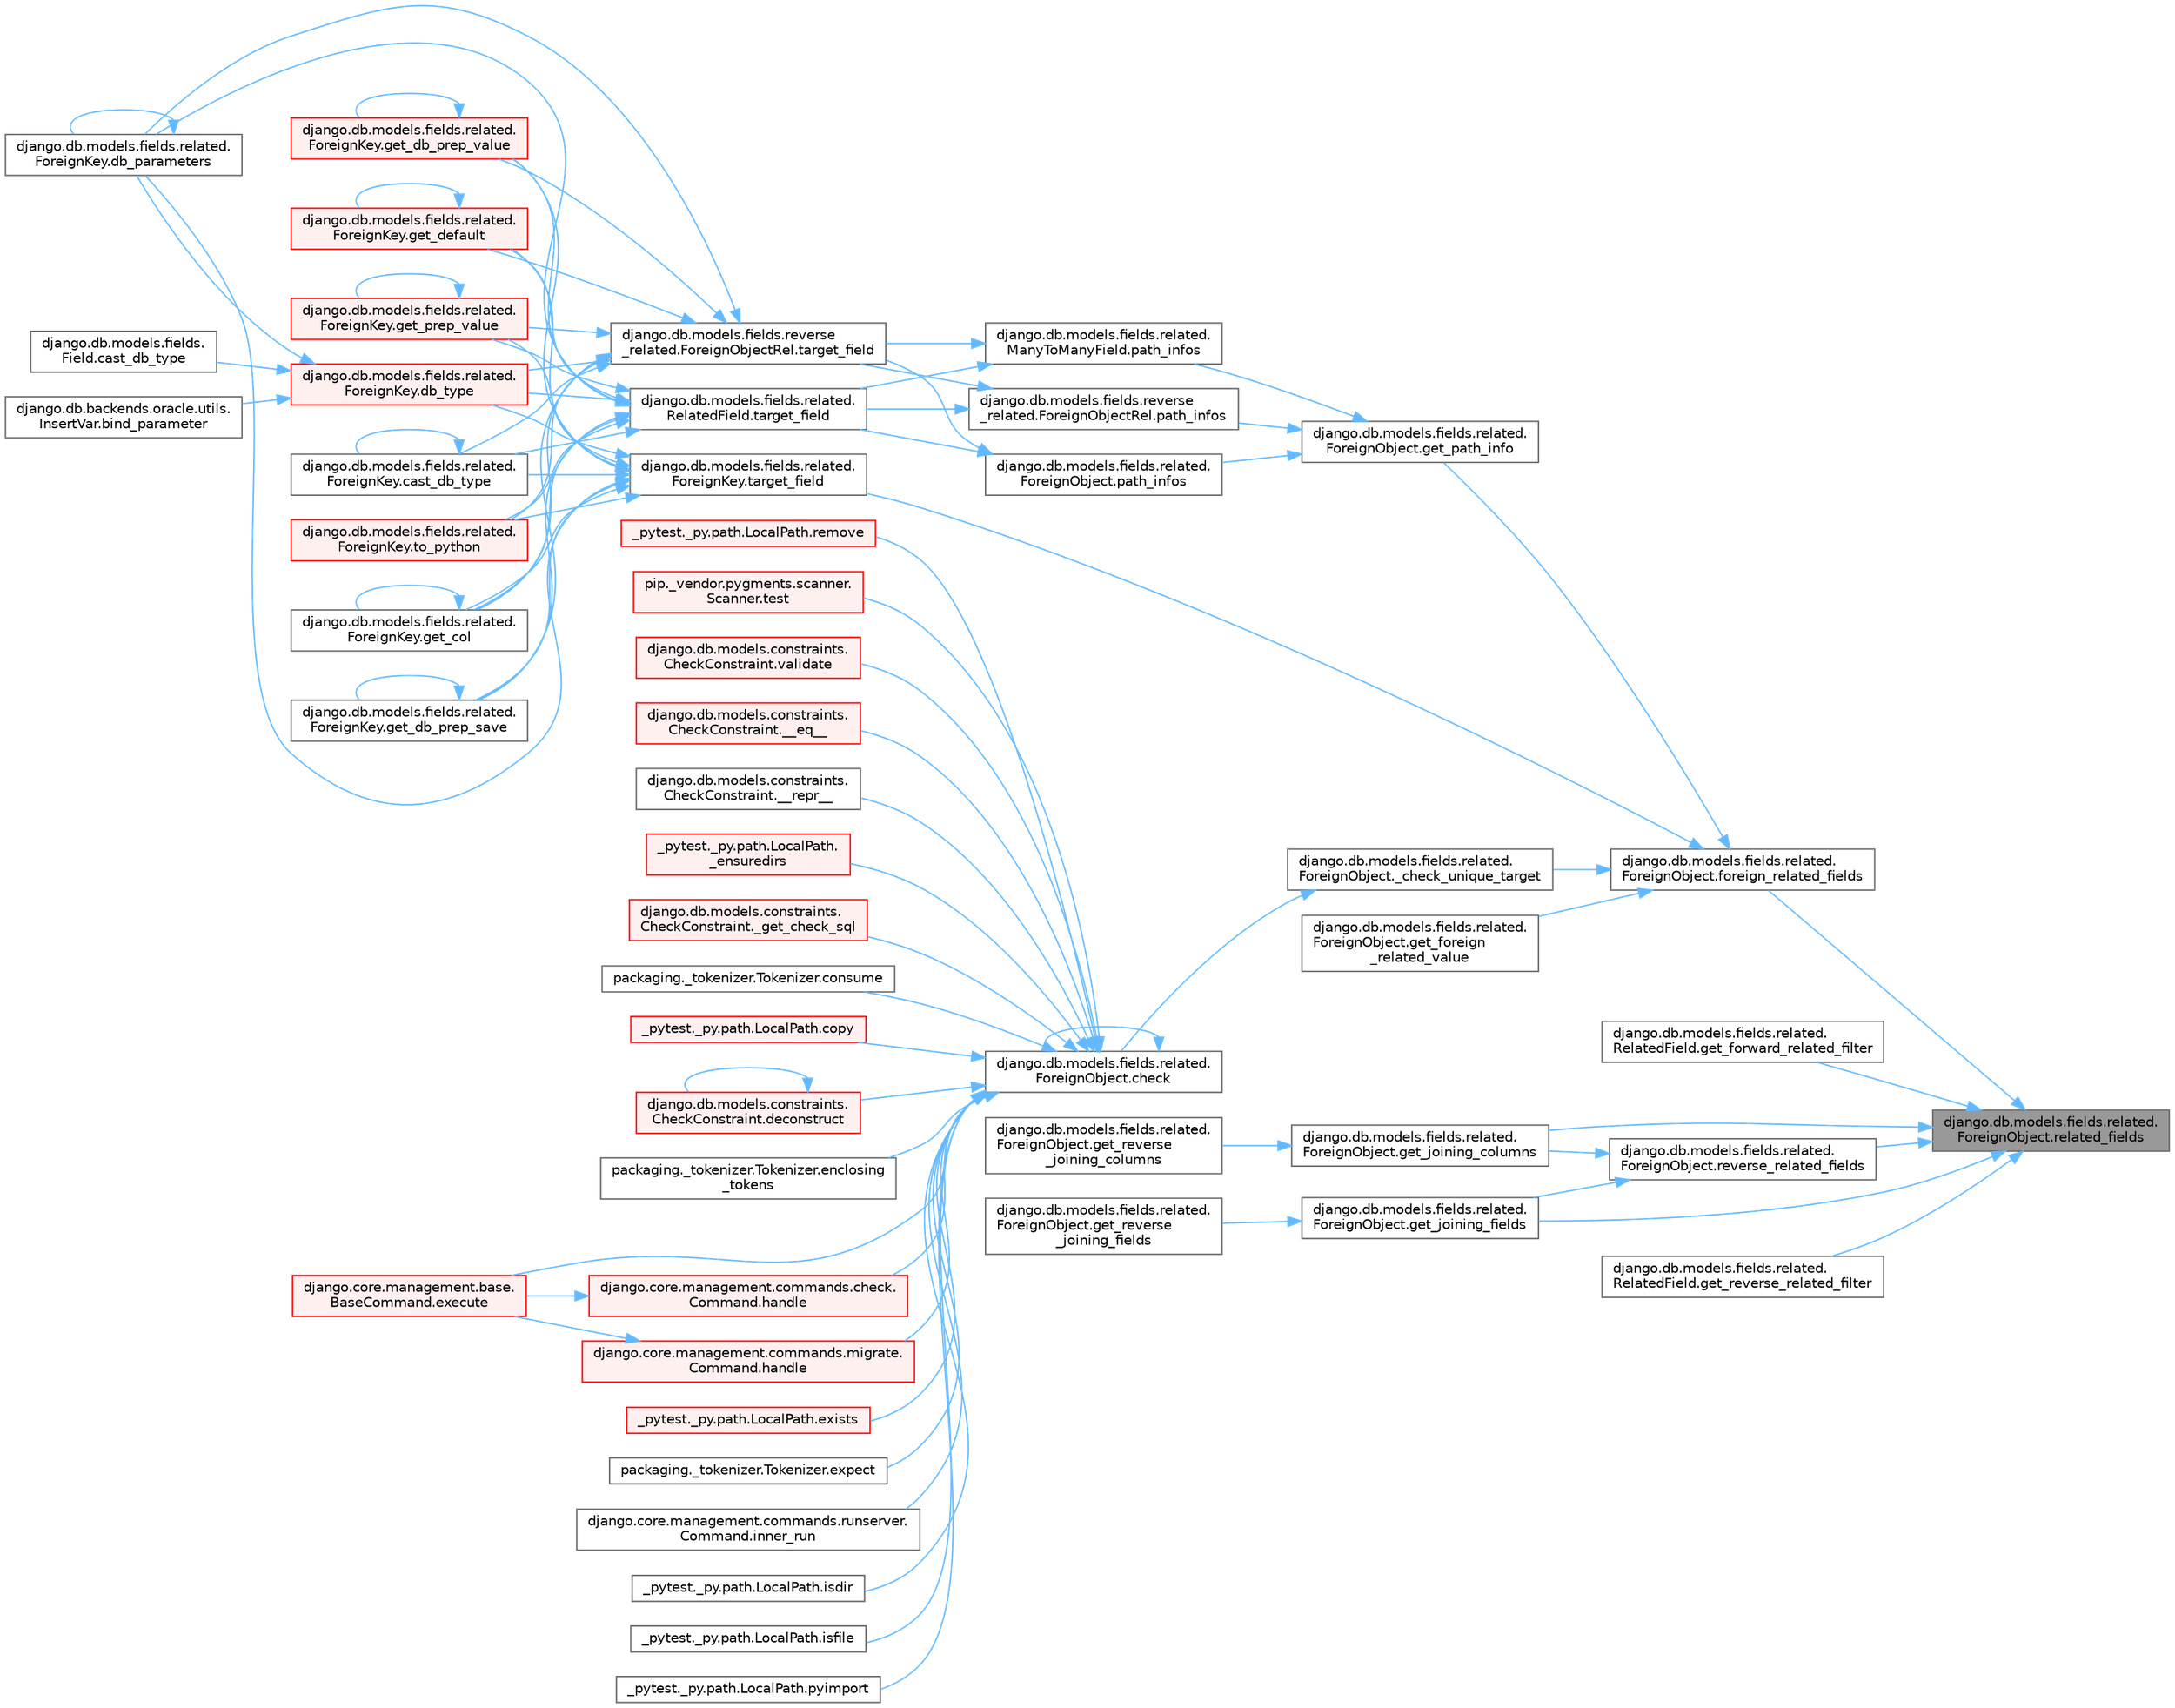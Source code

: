 digraph "django.db.models.fields.related.ForeignObject.related_fields"
{
 // LATEX_PDF_SIZE
  bgcolor="transparent";
  edge [fontname=Helvetica,fontsize=10,labelfontname=Helvetica,labelfontsize=10];
  node [fontname=Helvetica,fontsize=10,shape=box,height=0.2,width=0.4];
  rankdir="RL";
  Node1 [id="Node000001",label="django.db.models.fields.related.\lForeignObject.related_fields",height=0.2,width=0.4,color="gray40", fillcolor="grey60", style="filled", fontcolor="black",tooltip=" "];
  Node1 -> Node2 [id="edge1_Node000001_Node000002",dir="back",color="steelblue1",style="solid",tooltip=" "];
  Node2 [id="Node000002",label="django.db.models.fields.related.\lForeignObject.foreign_related_fields",height=0.2,width=0.4,color="grey40", fillcolor="white", style="filled",URL="$classdjango_1_1db_1_1models_1_1fields_1_1related_1_1_foreign_object.html#a28345034b37f1edef0755f1082ddc871",tooltip=" "];
  Node2 -> Node3 [id="edge2_Node000002_Node000003",dir="back",color="steelblue1",style="solid",tooltip=" "];
  Node3 [id="Node000003",label="django.db.models.fields.related.\lForeignObject._check_unique_target",height=0.2,width=0.4,color="grey40", fillcolor="white", style="filled",URL="$classdjango_1_1db_1_1models_1_1fields_1_1related_1_1_foreign_object.html#a4ed492942d8b8e2da8d7e9e49f7726e2",tooltip=" "];
  Node3 -> Node4 [id="edge3_Node000003_Node000004",dir="back",color="steelblue1",style="solid",tooltip=" "];
  Node4 [id="Node000004",label="django.db.models.fields.related.\lForeignObject.check",height=0.2,width=0.4,color="grey40", fillcolor="white", style="filled",URL="$classdjango_1_1db_1_1models_1_1fields_1_1related_1_1_foreign_object.html#a3f86b34db6a0c837940fd06a738f8874",tooltip=" "];
  Node4 -> Node5 [id="edge4_Node000004_Node000005",dir="back",color="steelblue1",style="solid",tooltip=" "];
  Node5 [id="Node000005",label="django.db.models.constraints.\lCheckConstraint.__eq__",height=0.2,width=0.4,color="red", fillcolor="#FFF0F0", style="filled",URL="$classdjango_1_1db_1_1models_1_1constraints_1_1_check_constraint.html#a55875a553e53009967129f8b8a269475",tooltip=" "];
  Node4 -> Node14 [id="edge5_Node000004_Node000014",dir="back",color="steelblue1",style="solid",tooltip=" "];
  Node14 [id="Node000014",label="django.db.models.constraints.\lCheckConstraint.__repr__",height=0.2,width=0.4,color="grey40", fillcolor="white", style="filled",URL="$classdjango_1_1db_1_1models_1_1constraints_1_1_check_constraint.html#a5ee1e990e7235f77706fa7da45651b5f",tooltip=" "];
  Node4 -> Node15 [id="edge6_Node000004_Node000015",dir="back",color="steelblue1",style="solid",tooltip=" "];
  Node15 [id="Node000015",label="_pytest._py.path.LocalPath.\l_ensuredirs",height=0.2,width=0.4,color="red", fillcolor="#FFF0F0", style="filled",URL="$class__pytest_1_1__py_1_1path_1_1_local_path.html#a0fa56f7616aa9008fbda709b5bd46302",tooltip=" "];
  Node4 -> Node742 [id="edge7_Node000004_Node000742",dir="back",color="steelblue1",style="solid",tooltip=" "];
  Node742 [id="Node000742",label="django.db.models.constraints.\lCheckConstraint._get_check_sql",height=0.2,width=0.4,color="red", fillcolor="#FFF0F0", style="filled",URL="$classdjango_1_1db_1_1models_1_1constraints_1_1_check_constraint.html#ab552e7a1f32342445fc3de884f6602fa",tooltip=" "];
  Node4 -> Node4 [id="edge8_Node000004_Node000004",dir="back",color="steelblue1",style="solid",tooltip=" "];
  Node4 -> Node730 [id="edge9_Node000004_Node000730",dir="back",color="steelblue1",style="solid",tooltip=" "];
  Node730 [id="Node000730",label="packaging._tokenizer.Tokenizer.consume",height=0.2,width=0.4,color="grey40", fillcolor="white", style="filled",URL="$classpackaging_1_1__tokenizer_1_1_tokenizer.html#aff74eaccaae690982aaaba5cb9a4d051",tooltip=" "];
  Node4 -> Node17 [id="edge10_Node000004_Node000017",dir="back",color="steelblue1",style="solid",tooltip=" "];
  Node17 [id="Node000017",label="_pytest._py.path.LocalPath.copy",height=0.2,width=0.4,color="red", fillcolor="#FFF0F0", style="filled",URL="$class__pytest_1_1__py_1_1path_1_1_local_path.html#a9eeecae0b90a7147e6bf23d6ea8fc6c0",tooltip=" "];
  Node4 -> Node745 [id="edge11_Node000004_Node000745",dir="back",color="steelblue1",style="solid",tooltip=" "];
  Node745 [id="Node000745",label="django.db.models.constraints.\lCheckConstraint.deconstruct",height=0.2,width=0.4,color="red", fillcolor="#FFF0F0", style="filled",URL="$classdjango_1_1db_1_1models_1_1constraints_1_1_check_constraint.html#ac92574d84d50d54d9cffa5abb756b970",tooltip=" "];
  Node745 -> Node745 [id="edge12_Node000745_Node000745",dir="back",color="steelblue1",style="solid",tooltip=" "];
  Node4 -> Node746 [id="edge13_Node000004_Node000746",dir="back",color="steelblue1",style="solid",tooltip=" "];
  Node746 [id="Node000746",label="packaging._tokenizer.Tokenizer.enclosing\l_tokens",height=0.2,width=0.4,color="grey40", fillcolor="white", style="filled",URL="$classpackaging_1_1__tokenizer_1_1_tokenizer.html#a27f8cfa7a5ed91e0cba1923b9b18da3d",tooltip=" "];
  Node4 -> Node747 [id="edge14_Node000004_Node000747",dir="back",color="steelblue1",style="solid",tooltip=" "];
  Node747 [id="Node000747",label="django.core.management.base.\lBaseCommand.execute",height=0.2,width=0.4,color="red", fillcolor="#FFF0F0", style="filled",URL="$classdjango_1_1core_1_1management_1_1base_1_1_base_command.html#a5621c1fb51be6a2deff6777d90c25ee0",tooltip=" "];
  Node4 -> Node748 [id="edge15_Node000004_Node000748",dir="back",color="steelblue1",style="solid",tooltip=" "];
  Node748 [id="Node000748",label="_pytest._py.path.LocalPath.exists",height=0.2,width=0.4,color="red", fillcolor="#FFF0F0", style="filled",URL="$class__pytest_1_1__py_1_1path_1_1_local_path.html#a3fbaec6b6f93562fa73a23530e92d148",tooltip=" "];
  Node4 -> Node749 [id="edge16_Node000004_Node000749",dir="back",color="steelblue1",style="solid",tooltip=" "];
  Node749 [id="Node000749",label="packaging._tokenizer.Tokenizer.expect",height=0.2,width=0.4,color="grey40", fillcolor="white", style="filled",URL="$classpackaging_1_1__tokenizer_1_1_tokenizer.html#a151b21b99f387eddd422cd0dcf2064dd",tooltip=" "];
  Node4 -> Node750 [id="edge17_Node000004_Node000750",dir="back",color="steelblue1",style="solid",tooltip=" "];
  Node750 [id="Node000750",label="django.core.management.commands.check.\lCommand.handle",height=0.2,width=0.4,color="red", fillcolor="#FFF0F0", style="filled",URL="$classdjango_1_1core_1_1management_1_1commands_1_1check_1_1_command.html#a4170f8ebcb94254dfffabf874e7c8a37",tooltip=" "];
  Node750 -> Node747 [id="edge18_Node000750_Node000747",dir="back",color="steelblue1",style="solid",tooltip=" "];
  Node4 -> Node880 [id="edge19_Node000004_Node000880",dir="back",color="steelblue1",style="solid",tooltip=" "];
  Node880 [id="Node000880",label="django.core.management.commands.migrate.\lCommand.handle",height=0.2,width=0.4,color="red", fillcolor="#FFF0F0", style="filled",URL="$classdjango_1_1core_1_1management_1_1commands_1_1migrate_1_1_command.html#a659ec347367471d5c828fc3520ebc0fa",tooltip=" "];
  Node880 -> Node747 [id="edge20_Node000880_Node000747",dir="back",color="steelblue1",style="solid",tooltip=" "];
  Node4 -> Node985 [id="edge21_Node000004_Node000985",dir="back",color="steelblue1",style="solid",tooltip=" "];
  Node985 [id="Node000985",label="django.core.management.commands.runserver.\lCommand.inner_run",height=0.2,width=0.4,color="grey40", fillcolor="white", style="filled",URL="$classdjango_1_1core_1_1management_1_1commands_1_1runserver_1_1_command.html#acfb4f8a23c7de4b2d14ba1acbe99e76c",tooltip=" "];
  Node4 -> Node1010 [id="edge22_Node000004_Node001010",dir="back",color="steelblue1",style="solid",tooltip=" "];
  Node1010 [id="Node001010",label="_pytest._py.path.LocalPath.isdir",height=0.2,width=0.4,color="grey40", fillcolor="white", style="filled",URL="$class__pytest_1_1__py_1_1path_1_1_local_path.html#a72eece012fd05a880c867add66eee8ed",tooltip=" "];
  Node4 -> Node1011 [id="edge23_Node000004_Node001011",dir="back",color="steelblue1",style="solid",tooltip=" "];
  Node1011 [id="Node001011",label="_pytest._py.path.LocalPath.isfile",height=0.2,width=0.4,color="grey40", fillcolor="white", style="filled",URL="$class__pytest_1_1__py_1_1path_1_1_local_path.html#a497c5830417224b5ca601bc706ed40fc",tooltip=" "];
  Node4 -> Node1012 [id="edge24_Node000004_Node001012",dir="back",color="steelblue1",style="solid",tooltip=" "];
  Node1012 [id="Node001012",label="_pytest._py.path.LocalPath.pyimport",height=0.2,width=0.4,color="grey40", fillcolor="white", style="filled",URL="$class__pytest_1_1__py_1_1path_1_1_local_path.html#aaf2fbd0a1a8554d138b60c28ca682b75",tooltip=" "];
  Node4 -> Node1013 [id="edge25_Node000004_Node001013",dir="back",color="steelblue1",style="solid",tooltip=" "];
  Node1013 [id="Node001013",label="_pytest._py.path.LocalPath.remove",height=0.2,width=0.4,color="red", fillcolor="#FFF0F0", style="filled",URL="$class__pytest_1_1__py_1_1path_1_1_local_path.html#ab03c51c4d1c02d97ecc0249f7d270d2c",tooltip=" "];
  Node4 -> Node1021 [id="edge26_Node000004_Node001021",dir="back",color="steelblue1",style="solid",tooltip=" "];
  Node1021 [id="Node001021",label="pip._vendor.pygments.scanner.\lScanner.test",height=0.2,width=0.4,color="red", fillcolor="#FFF0F0", style="filled",URL="$classpip_1_1__vendor_1_1pygments_1_1scanner_1_1_scanner.html#a6b521090362821e85c40252b24f39a1c",tooltip=" "];
  Node4 -> Node1023 [id="edge27_Node000004_Node001023",dir="back",color="steelblue1",style="solid",tooltip=" "];
  Node1023 [id="Node001023",label="django.db.models.constraints.\lCheckConstraint.validate",height=0.2,width=0.4,color="red", fillcolor="#FFF0F0", style="filled",URL="$classdjango_1_1db_1_1models_1_1constraints_1_1_check_constraint.html#a0c49f2501ccbac5b7ff5d6bd42ee916a",tooltip=" "];
  Node2 -> Node3172 [id="edge28_Node000002_Node003172",dir="back",color="steelblue1",style="solid",tooltip=" "];
  Node3172 [id="Node003172",label="django.db.models.fields.related.\lForeignObject.get_foreign\l_related_value",height=0.2,width=0.4,color="grey40", fillcolor="white", style="filled",URL="$classdjango_1_1db_1_1models_1_1fields_1_1related_1_1_foreign_object.html#add5a783987db73381e6d4fc07f15f296",tooltip=" "];
  Node2 -> Node2830 [id="edge29_Node000002_Node002830",dir="back",color="steelblue1",style="solid",tooltip=" "];
  Node2830 [id="Node002830",label="django.db.models.fields.related.\lForeignObject.get_path_info",height=0.2,width=0.4,color="grey40", fillcolor="white", style="filled",URL="$classdjango_1_1db_1_1models_1_1fields_1_1related_1_1_foreign_object.html#ae8b2304b4814473492f1c086d66d35b4",tooltip=" "];
  Node2830 -> Node2713 [id="edge30_Node002830_Node002713",dir="back",color="steelblue1",style="solid",tooltip=" "];
  Node2713 [id="Node002713",label="django.db.models.fields.related.\lForeignObject.path_infos",height=0.2,width=0.4,color="grey40", fillcolor="white", style="filled",URL="$classdjango_1_1db_1_1models_1_1fields_1_1related_1_1_foreign_object.html#ac56ab05ff73c3c6f75ac759097d4fda3",tooltip=" "];
  Node2713 -> Node2714 [id="edge31_Node002713_Node002714",dir="back",color="steelblue1",style="solid",tooltip=" "];
  Node2714 [id="Node002714",label="django.db.models.fields.related.\lRelatedField.target_field",height=0.2,width=0.4,color="grey40", fillcolor="white", style="filled",URL="$classdjango_1_1db_1_1models_1_1fields_1_1related_1_1_related_field.html#a029cbf99ddd23283da034c80861467df",tooltip=" "];
  Node2714 -> Node2715 [id="edge32_Node002714_Node002715",dir="back",color="steelblue1",style="solid",tooltip=" "];
  Node2715 [id="Node002715",label="django.db.models.fields.related.\lForeignKey.cast_db_type",height=0.2,width=0.4,color="grey40", fillcolor="white", style="filled",URL="$classdjango_1_1db_1_1models_1_1fields_1_1related_1_1_foreign_key.html#afa6127a4afad5ad58f3cc095411c807c",tooltip=" "];
  Node2715 -> Node2715 [id="edge33_Node002715_Node002715",dir="back",color="steelblue1",style="solid",tooltip=" "];
  Node2714 -> Node1036 [id="edge34_Node002714_Node001036",dir="back",color="steelblue1",style="solid",tooltip=" "];
  Node1036 [id="Node001036",label="django.db.models.fields.related.\lForeignKey.db_parameters",height=0.2,width=0.4,color="grey40", fillcolor="white", style="filled",URL="$classdjango_1_1db_1_1models_1_1fields_1_1related_1_1_foreign_key.html#a9bb6e97f2ec3c5d303511a5b8f06f372",tooltip=" "];
  Node1036 -> Node1036 [id="edge35_Node001036_Node001036",dir="back",color="steelblue1",style="solid",tooltip=" "];
  Node2714 -> Node2716 [id="edge36_Node002714_Node002716",dir="back",color="steelblue1",style="solid",tooltip=" "];
  Node2716 [id="Node002716",label="django.db.models.fields.related.\lForeignKey.db_type",height=0.2,width=0.4,color="red", fillcolor="#FFF0F0", style="filled",URL="$classdjango_1_1db_1_1models_1_1fields_1_1related_1_1_foreign_key.html#ae18f933ab8dbe059650fbfeb19ceff97",tooltip=" "];
  Node2716 -> Node1038 [id="edge37_Node002716_Node001038",dir="back",color="steelblue1",style="solid",tooltip=" "];
  Node1038 [id="Node001038",label="django.db.backends.oracle.utils.\lInsertVar.bind_parameter",height=0.2,width=0.4,color="grey40", fillcolor="white", style="filled",URL="$classdjango_1_1db_1_1backends_1_1oracle_1_1utils_1_1_insert_var.html#a6a28fbfb5b953ce33e18cecc2d679ae0",tooltip=" "];
  Node2716 -> Node1033 [id="edge38_Node002716_Node001033",dir="back",color="steelblue1",style="solid",tooltip=" "];
  Node1033 [id="Node001033",label="django.db.models.fields.\lField.cast_db_type",height=0.2,width=0.4,color="grey40", fillcolor="white", style="filled",URL="$classdjango_1_1db_1_1models_1_1fields_1_1_field.html#a1e68c1fb7ad84a2f313ff88c79c9a094",tooltip=" "];
  Node2716 -> Node1036 [id="edge39_Node002716_Node001036",dir="back",color="steelblue1",style="solid",tooltip=" "];
  Node2714 -> Node2717 [id="edge40_Node002714_Node002717",dir="back",color="steelblue1",style="solid",tooltip=" "];
  Node2717 [id="Node002717",label="django.db.models.fields.related.\lForeignKey.get_col",height=0.2,width=0.4,color="grey40", fillcolor="white", style="filled",URL="$classdjango_1_1db_1_1models_1_1fields_1_1related_1_1_foreign_key.html#ac25426452a798ecddc7124eeea142235",tooltip=" "];
  Node2717 -> Node2717 [id="edge41_Node002717_Node002717",dir="back",color="steelblue1",style="solid",tooltip=" "];
  Node2714 -> Node2718 [id="edge42_Node002714_Node002718",dir="back",color="steelblue1",style="solid",tooltip=" "];
  Node2718 [id="Node002718",label="django.db.models.fields.related.\lForeignKey.get_db_prep_save",height=0.2,width=0.4,color="grey40", fillcolor="white", style="filled",URL="$classdjango_1_1db_1_1models_1_1fields_1_1related_1_1_foreign_key.html#a834be582dca2f9e9f9f76175e85784b8",tooltip=" "];
  Node2718 -> Node2718 [id="edge43_Node002718_Node002718",dir="back",color="steelblue1",style="solid",tooltip=" "];
  Node2714 -> Node2719 [id="edge44_Node002714_Node002719",dir="back",color="steelblue1",style="solid",tooltip=" "];
  Node2719 [id="Node002719",label="django.db.models.fields.related.\lForeignKey.get_db_prep_value",height=0.2,width=0.4,color="red", fillcolor="#FFF0F0", style="filled",URL="$classdjango_1_1db_1_1models_1_1fields_1_1related_1_1_foreign_key.html#a969cd73da211d4bd83cb874fd3507e9f",tooltip=" "];
  Node2719 -> Node2719 [id="edge45_Node002719_Node002719",dir="back",color="steelblue1",style="solid",tooltip=" "];
  Node2714 -> Node2720 [id="edge46_Node002714_Node002720",dir="back",color="steelblue1",style="solid",tooltip=" "];
  Node2720 [id="Node002720",label="django.db.models.fields.related.\lForeignKey.get_default",height=0.2,width=0.4,color="red", fillcolor="#FFF0F0", style="filled",URL="$classdjango_1_1db_1_1models_1_1fields_1_1related_1_1_foreign_key.html#ae5acaba7c9c6c2b46a8ccae9d760d247",tooltip=" "];
  Node2720 -> Node2720 [id="edge47_Node002720_Node002720",dir="back",color="steelblue1",style="solid",tooltip=" "];
  Node2714 -> Node2722 [id="edge48_Node002714_Node002722",dir="back",color="steelblue1",style="solid",tooltip=" "];
  Node2722 [id="Node002722",label="django.db.models.fields.related.\lForeignKey.get_prep_value",height=0.2,width=0.4,color="red", fillcolor="#FFF0F0", style="filled",URL="$classdjango_1_1db_1_1models_1_1fields_1_1related_1_1_foreign_key.html#a378a951ff4be6f40df598f0b1d4c214e",tooltip=" "];
  Node2722 -> Node2722 [id="edge49_Node002722_Node002722",dir="back",color="steelblue1",style="solid",tooltip=" "];
  Node2714 -> Node2723 [id="edge50_Node002714_Node002723",dir="back",color="steelblue1",style="solid",tooltip=" "];
  Node2723 [id="Node002723",label="django.db.models.fields.related.\lForeignKey.to_python",height=0.2,width=0.4,color="red", fillcolor="#FFF0F0", style="filled",URL="$classdjango_1_1db_1_1models_1_1fields_1_1related_1_1_foreign_key.html#aeb79ec9107f1511eca2fc20b374f1fc1",tooltip=" "];
  Node2713 -> Node2739 [id="edge51_Node002713_Node002739",dir="back",color="steelblue1",style="solid",tooltip=" "];
  Node2739 [id="Node002739",label="django.db.models.fields.reverse\l_related.ForeignObjectRel.target_field",height=0.2,width=0.4,color="grey40", fillcolor="white", style="filled",URL="$classdjango_1_1db_1_1models_1_1fields_1_1reverse__related_1_1_foreign_object_rel.html#aad1e27532acd88708c6ef63e1eb944a6",tooltip=" "];
  Node2739 -> Node2715 [id="edge52_Node002739_Node002715",dir="back",color="steelblue1",style="solid",tooltip=" "];
  Node2739 -> Node1036 [id="edge53_Node002739_Node001036",dir="back",color="steelblue1",style="solid",tooltip=" "];
  Node2739 -> Node2716 [id="edge54_Node002739_Node002716",dir="back",color="steelblue1",style="solid",tooltip=" "];
  Node2739 -> Node2717 [id="edge55_Node002739_Node002717",dir="back",color="steelblue1",style="solid",tooltip=" "];
  Node2739 -> Node2718 [id="edge56_Node002739_Node002718",dir="back",color="steelblue1",style="solid",tooltip=" "];
  Node2739 -> Node2719 [id="edge57_Node002739_Node002719",dir="back",color="steelblue1",style="solid",tooltip=" "];
  Node2739 -> Node2720 [id="edge58_Node002739_Node002720",dir="back",color="steelblue1",style="solid",tooltip=" "];
  Node2739 -> Node2722 [id="edge59_Node002739_Node002722",dir="back",color="steelblue1",style="solid",tooltip=" "];
  Node2739 -> Node2723 [id="edge60_Node002739_Node002723",dir="back",color="steelblue1",style="solid",tooltip=" "];
  Node2830 -> Node2740 [id="edge61_Node002830_Node002740",dir="back",color="steelblue1",style="solid",tooltip=" "];
  Node2740 [id="Node002740",label="django.db.models.fields.related.\lManyToManyField.path_infos",height=0.2,width=0.4,color="grey40", fillcolor="white", style="filled",URL="$classdjango_1_1db_1_1models_1_1fields_1_1related_1_1_many_to_many_field.html#afde16207bf35abf3eff89094087b3010",tooltip=" "];
  Node2740 -> Node2714 [id="edge62_Node002740_Node002714",dir="back",color="steelblue1",style="solid",tooltip=" "];
  Node2740 -> Node2739 [id="edge63_Node002740_Node002739",dir="back",color="steelblue1",style="solid",tooltip=" "];
  Node2830 -> Node2741 [id="edge64_Node002830_Node002741",dir="back",color="steelblue1",style="solid",tooltip=" "];
  Node2741 [id="Node002741",label="django.db.models.fields.reverse\l_related.ForeignObjectRel.path_infos",height=0.2,width=0.4,color="grey40", fillcolor="white", style="filled",URL="$classdjango_1_1db_1_1models_1_1fields_1_1reverse__related_1_1_foreign_object_rel.html#a9de088635d49893f812a20db0e2de831",tooltip=" "];
  Node2741 -> Node2714 [id="edge65_Node002741_Node002714",dir="back",color="steelblue1",style="solid",tooltip=" "];
  Node2741 -> Node2739 [id="edge66_Node002741_Node002739",dir="back",color="steelblue1",style="solid",tooltip=" "];
  Node2 -> Node3173 [id="edge67_Node000002_Node003173",dir="back",color="steelblue1",style="solid",tooltip=" "];
  Node3173 [id="Node003173",label="django.db.models.fields.related.\lForeignKey.target_field",height=0.2,width=0.4,color="grey40", fillcolor="white", style="filled",URL="$classdjango_1_1db_1_1models_1_1fields_1_1related_1_1_foreign_key.html#a7e98ceb17ffd4d2e7db7204947ecf3f4",tooltip=" "];
  Node3173 -> Node2715 [id="edge68_Node003173_Node002715",dir="back",color="steelblue1",style="solid",tooltip=" "];
  Node3173 -> Node1036 [id="edge69_Node003173_Node001036",dir="back",color="steelblue1",style="solid",tooltip=" "];
  Node3173 -> Node2716 [id="edge70_Node003173_Node002716",dir="back",color="steelblue1",style="solid",tooltip=" "];
  Node3173 -> Node2717 [id="edge71_Node003173_Node002717",dir="back",color="steelblue1",style="solid",tooltip=" "];
  Node3173 -> Node2718 [id="edge72_Node003173_Node002718",dir="back",color="steelblue1",style="solid",tooltip=" "];
  Node3173 -> Node2719 [id="edge73_Node003173_Node002719",dir="back",color="steelblue1",style="solid",tooltip=" "];
  Node3173 -> Node2720 [id="edge74_Node003173_Node002720",dir="back",color="steelblue1",style="solid",tooltip=" "];
  Node3173 -> Node2722 [id="edge75_Node003173_Node002722",dir="back",color="steelblue1",style="solid",tooltip=" "];
  Node3173 -> Node2723 [id="edge76_Node003173_Node002723",dir="back",color="steelblue1",style="solid",tooltip=" "];
  Node1 -> Node1721 [id="edge77_Node000001_Node001721",dir="back",color="steelblue1",style="solid",tooltip=" "];
  Node1721 [id="Node001721",label="django.db.models.fields.related.\lRelatedField.get_forward_related_filter",height=0.2,width=0.4,color="grey40", fillcolor="white", style="filled",URL="$classdjango_1_1db_1_1models_1_1fields_1_1related_1_1_related_field.html#a7e5199daf9a1ca863cb58708bd45360a",tooltip=" "];
  Node1 -> Node3174 [id="edge78_Node000001_Node003174",dir="back",color="steelblue1",style="solid",tooltip=" "];
  Node3174 [id="Node003174",label="django.db.models.fields.related.\lForeignObject.get_joining_columns",height=0.2,width=0.4,color="grey40", fillcolor="white", style="filled",URL="$classdjango_1_1db_1_1models_1_1fields_1_1related_1_1_foreign_object.html#aba4261e4a6f37da28f2ffa01416bbc55",tooltip=" "];
  Node3174 -> Node2699 [id="edge79_Node003174_Node002699",dir="back",color="steelblue1",style="solid",tooltip=" "];
  Node2699 [id="Node002699",label="django.db.models.fields.related.\lForeignObject.get_reverse\l_joining_columns",height=0.2,width=0.4,color="grey40", fillcolor="white", style="filled",URL="$classdjango_1_1db_1_1models_1_1fields_1_1related_1_1_foreign_object.html#ac11143a3d368dc3abf8fd616a9d8fc97",tooltip=" "];
  Node1 -> Node3175 [id="edge80_Node000001_Node003175",dir="back",color="steelblue1",style="solid",tooltip=" "];
  Node3175 [id="Node003175",label="django.db.models.fields.related.\lForeignObject.get_joining_fields",height=0.2,width=0.4,color="grey40", fillcolor="white", style="filled",URL="$classdjango_1_1db_1_1models_1_1fields_1_1related_1_1_foreign_object.html#a9bdc2aaa9426c8845fe8521f0f61de16",tooltip=" "];
  Node3175 -> Node2701 [id="edge81_Node003175_Node002701",dir="back",color="steelblue1",style="solid",tooltip=" "];
  Node2701 [id="Node002701",label="django.db.models.fields.related.\lForeignObject.get_reverse\l_joining_fields",height=0.2,width=0.4,color="grey40", fillcolor="white", style="filled",URL="$classdjango_1_1db_1_1models_1_1fields_1_1related_1_1_foreign_object.html#adf3acaf2623a4d99b1812bbddbca866e",tooltip=" "];
  Node1 -> Node3176 [id="edge82_Node000001_Node003176",dir="back",color="steelblue1",style="solid",tooltip=" "];
  Node3176 [id="Node003176",label="django.db.models.fields.related.\lRelatedField.get_reverse_related_filter",height=0.2,width=0.4,color="grey40", fillcolor="white", style="filled",URL="$classdjango_1_1db_1_1models_1_1fields_1_1related_1_1_related_field.html#a35a6ac0eab60cdd247540c4ed635a119",tooltip=" "];
  Node1 -> Node3177 [id="edge83_Node000001_Node003177",dir="back",color="steelblue1",style="solid",tooltip=" "];
  Node3177 [id="Node003177",label="django.db.models.fields.related.\lForeignObject.reverse_related_fields",height=0.2,width=0.4,color="grey40", fillcolor="white", style="filled",URL="$classdjango_1_1db_1_1models_1_1fields_1_1related_1_1_foreign_object.html#a8a49f7e7b11b302959b7c03da3f00f83",tooltip=" "];
  Node3177 -> Node3174 [id="edge84_Node003177_Node003174",dir="back",color="steelblue1",style="solid",tooltip=" "];
  Node3177 -> Node3175 [id="edge85_Node003177_Node003175",dir="back",color="steelblue1",style="solid",tooltip=" "];
}
